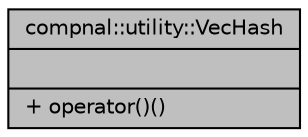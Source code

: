 digraph "compnal::utility::VecHash"
{
 // INTERACTIVE_SVG=YES
 // LATEX_PDF_SIZE
  edge [fontname="Helvetica",fontsize="10",labelfontname="Helvetica",labelfontsize="10"];
  node [fontname="Helvetica",fontsize="10",shape=record];
  Node1 [label="{compnal::utility::VecHash\n||+ operator()()\l}",height=0.2,width=0.4,color="black", fillcolor="grey75", style="filled", fontcolor="black",tooltip="Hash struct of std::vector."];
}
